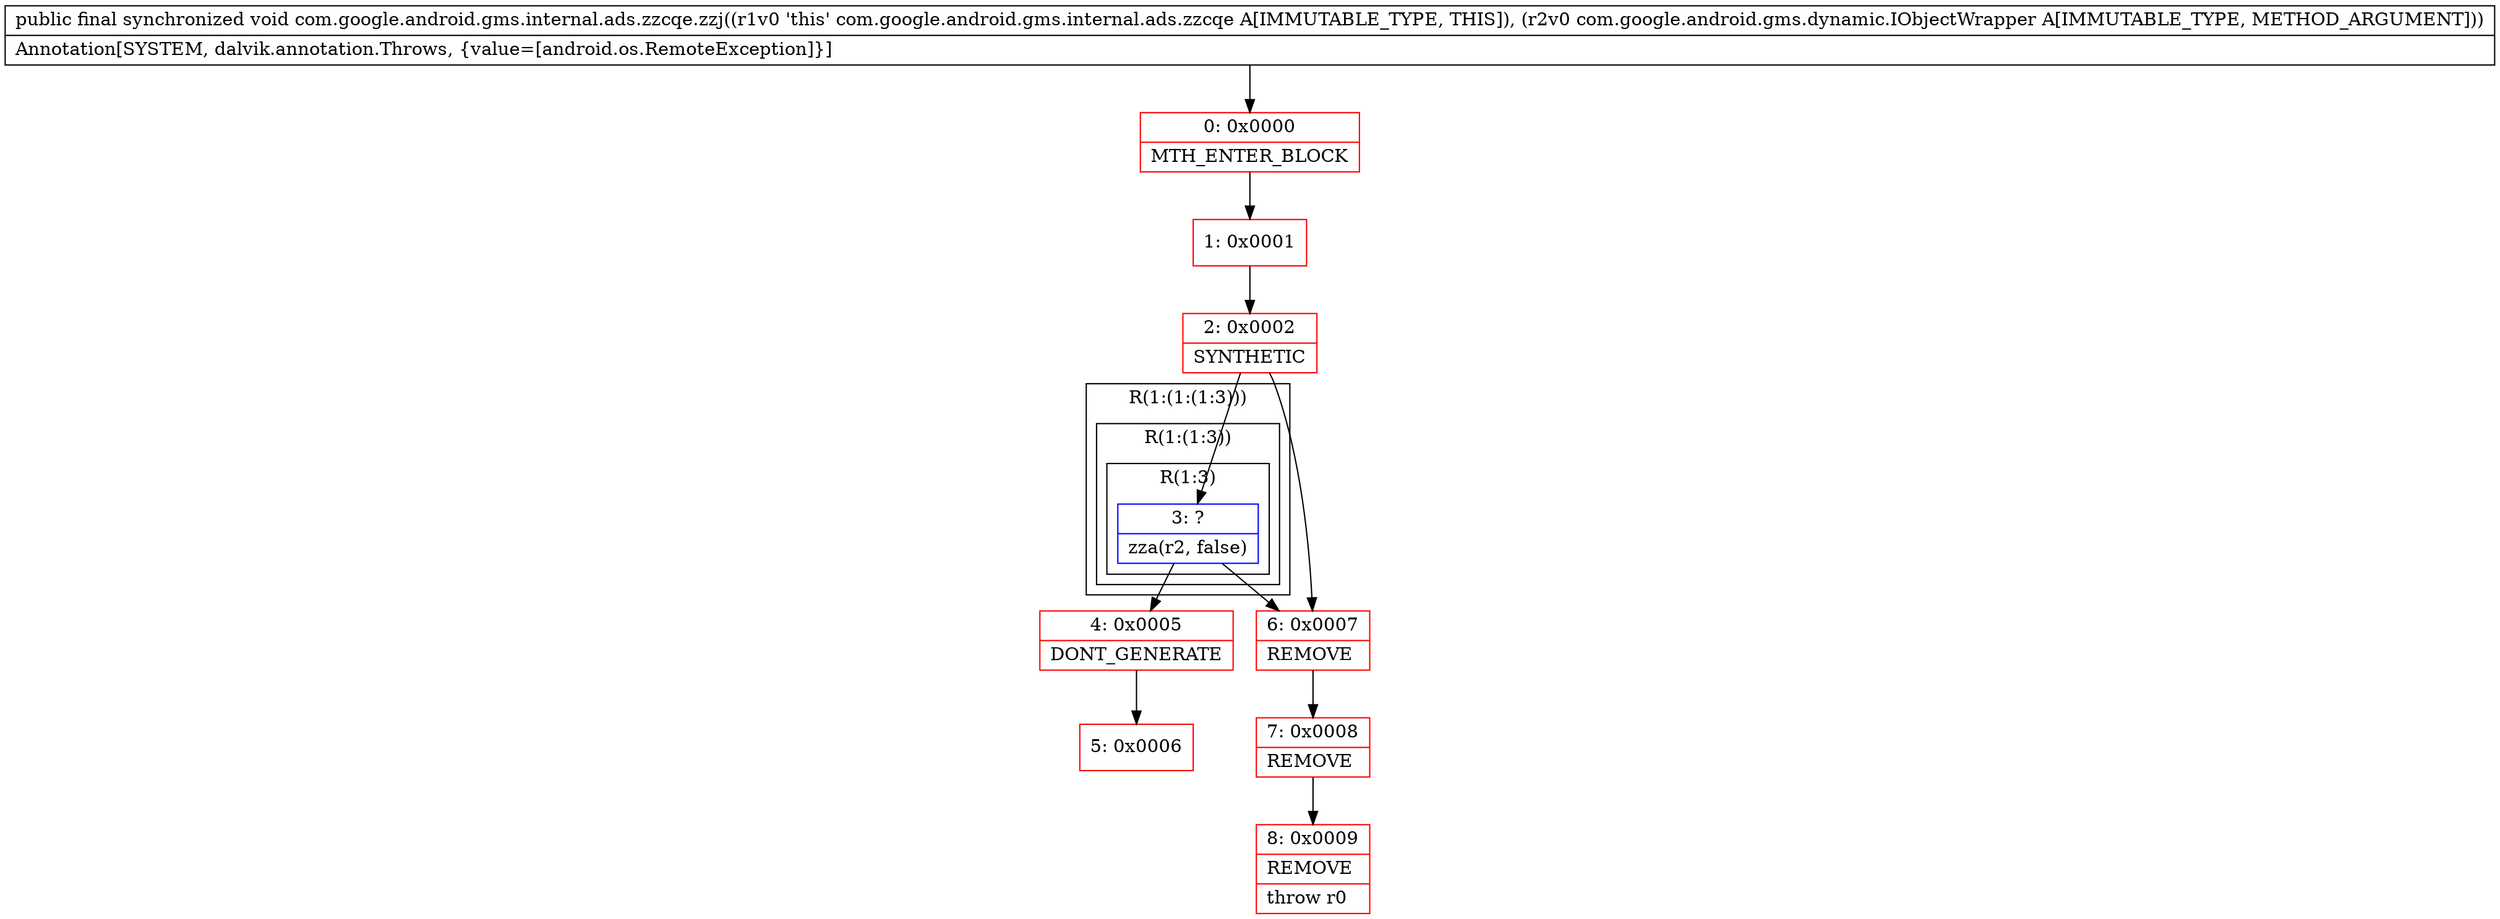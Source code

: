 digraph "CFG forcom.google.android.gms.internal.ads.zzcqe.zzj(Lcom\/google\/android\/gms\/dynamic\/IObjectWrapper;)V" {
subgraph cluster_Region_1871363405 {
label = "R(1:(1:(1:3)))";
node [shape=record,color=blue];
subgraph cluster_Region_2110814752 {
label = "R(1:(1:3))";
node [shape=record,color=blue];
subgraph cluster_Region_350749325 {
label = "R(1:3)";
node [shape=record,color=blue];
Node_3 [shape=record,label="{3\:\ ?|zza(r2, false)\l}"];
}
}
}
Node_0 [shape=record,color=red,label="{0\:\ 0x0000|MTH_ENTER_BLOCK\l}"];
Node_1 [shape=record,color=red,label="{1\:\ 0x0001}"];
Node_2 [shape=record,color=red,label="{2\:\ 0x0002|SYNTHETIC\l}"];
Node_4 [shape=record,color=red,label="{4\:\ 0x0005|DONT_GENERATE\l}"];
Node_5 [shape=record,color=red,label="{5\:\ 0x0006}"];
Node_6 [shape=record,color=red,label="{6\:\ 0x0007|REMOVE\l}"];
Node_7 [shape=record,color=red,label="{7\:\ 0x0008|REMOVE\l}"];
Node_8 [shape=record,color=red,label="{8\:\ 0x0009|REMOVE\l|throw r0\l}"];
MethodNode[shape=record,label="{public final synchronized void com.google.android.gms.internal.ads.zzcqe.zzj((r1v0 'this' com.google.android.gms.internal.ads.zzcqe A[IMMUTABLE_TYPE, THIS]), (r2v0 com.google.android.gms.dynamic.IObjectWrapper A[IMMUTABLE_TYPE, METHOD_ARGUMENT]))  | Annotation[SYSTEM, dalvik.annotation.Throws, \{value=[android.os.RemoteException]\}]\l}"];
MethodNode -> Node_0;
Node_3 -> Node_4;
Node_3 -> Node_6;
Node_0 -> Node_1;
Node_1 -> Node_2;
Node_2 -> Node_3;
Node_2 -> Node_6;
Node_4 -> Node_5;
Node_6 -> Node_7;
Node_7 -> Node_8;
}

